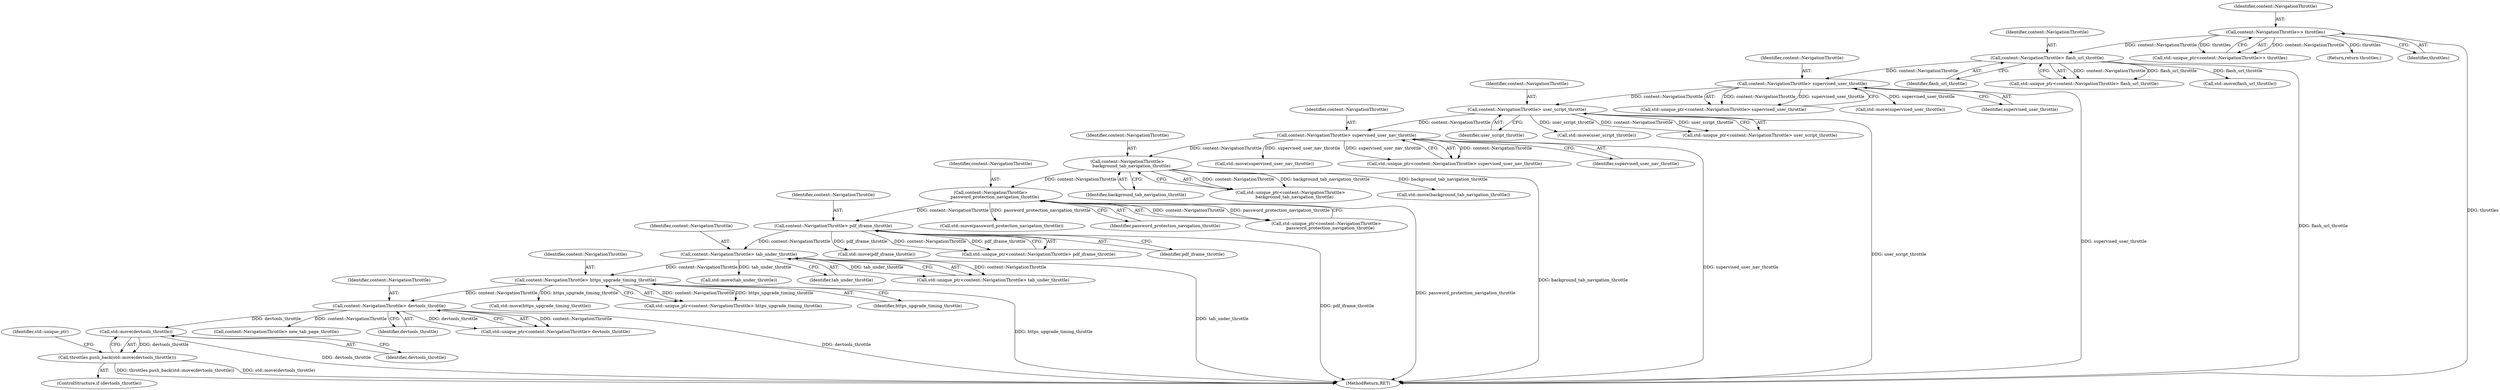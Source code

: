digraph "0_Chrome_5bb223676defeba9c44a5ce42460c86e24561e73@API" {
"1000331" [label="(Call,std::move(devtools_throttle))"];
"1000323" [label="(Call,content::NavigationThrottle> devtools_throttle)"];
"1000310" [label="(Call,content::NavigationThrottle> https_upgrade_timing_throttle)"];
"1000269" [label="(Call,content::NavigationThrottle> tab_under_throttle)"];
"1000256" [label="(Call,content::NavigationThrottle> pdf_iframe_throttle)"];
"1000242" [label="(Call,content::NavigationThrottle>\n      password_protection_navigation_throttle)"];
"1000229" [label="(Call,content::NavigationThrottle>\n      background_tab_navigation_throttle)"];
"1000205" [label="(Call,content::NavigationThrottle> supervised_user_nav_throttle)"];
"1000192" [label="(Call,content::NavigationThrottle> user_script_throttle)"];
"1000132" [label="(Call,content::NavigationThrottle> supervised_user_throttle)"];
"1000119" [label="(Call,content::NavigationThrottle> flash_url_throttle)"];
"1000107" [label="(Call,content::NavigationThrottle>> throttles)"];
"1000330" [label="(Call,throttles.push_back(std::move(devtools_throttle)))"];
"1000121" [label="(Identifier,flash_url_throttle)"];
"1000193" [label="(Identifier,content::NavigationThrottle)"];
"1000206" [label="(Identifier,content::NavigationThrottle)"];
"1000318" [label="(Call,std::move(https_upgrade_timing_throttle))"];
"1000330" [label="(Call,throttles.push_back(std::move(devtools_throttle)))"];
"1000277" [label="(Call,std::move(tab_under_throttle))"];
"1000230" [label="(Identifier,content::NavigationThrottle)"];
"1000107" [label="(Call,content::NavigationThrottle>> throttles)"];
"1000231" [label="(Identifier,background_tab_navigation_throttle)"];
"1000336" [label="(Call,content::NavigationThrottle> new_tab_page_throttle)"];
"1000270" [label="(Identifier,content::NavigationThrottle)"];
"1000132" [label="(Call,content::NavigationThrottle> supervised_user_throttle)"];
"1000130" [label="(Call,std::unique_ptr<content::NavigationThrottle> supervised_user_throttle)"];
"1000335" [label="(Identifier,std::unique_ptr)"];
"1000105" [label="(Call,std::unique_ptr<content::NavigationThrottle>> throttles)"];
"1000310" [label="(Call,content::NavigationThrottle> https_upgrade_timing_throttle)"];
"1000251" [label="(Call,std::move(password_protection_navigation_throttle))"];
"1000324" [label="(Identifier,content::NavigationThrottle)"];
"1000140" [label="(Call,std::move(supervised_user_throttle))"];
"1000242" [label="(Call,content::NavigationThrottle>\n      password_protection_navigation_throttle)"];
"1000271" [label="(Identifier,tab_under_throttle)"];
"1000325" [label="(Identifier,devtools_throttle)"];
"1000308" [label="(Call,std::unique_ptr<content::NavigationThrottle> https_upgrade_timing_throttle)"];
"1000194" [label="(Identifier,user_script_throttle)"];
"1000395" [label="(Return,return throttles;)"];
"1000205" [label="(Call,content::NavigationThrottle> supervised_user_nav_throttle)"];
"1000323" [label="(Call,content::NavigationThrottle> devtools_throttle)"];
"1000200" [label="(Call,std::move(user_script_throttle))"];
"1000397" [label="(MethodReturn,RET)"];
"1000269" [label="(Call,content::NavigationThrottle> tab_under_throttle)"];
"1000227" [label="(Call,std::unique_ptr<content::NavigationThrottle>\n      background_tab_navigation_throttle)"];
"1000133" [label="(Identifier,content::NavigationThrottle)"];
"1000312" [label="(Identifier,https_upgrade_timing_throttle)"];
"1000237" [label="(Call,std::move(background_tab_navigation_throttle))"];
"1000311" [label="(Identifier,content::NavigationThrottle)"];
"1000321" [label="(Call,std::unique_ptr<content::NavigationThrottle> devtools_throttle)"];
"1000264" [label="(Call,std::move(pdf_iframe_throttle))"];
"1000256" [label="(Call,content::NavigationThrottle> pdf_iframe_throttle)"];
"1000267" [label="(Call,std::unique_ptr<content::NavigationThrottle> tab_under_throttle)"];
"1000244" [label="(Identifier,password_protection_navigation_throttle)"];
"1000229" [label="(Call,content::NavigationThrottle>\n      background_tab_navigation_throttle)"];
"1000213" [label="(Call,std::move(supervised_user_nav_throttle))"];
"1000119" [label="(Call,content::NavigationThrottle> flash_url_throttle)"];
"1000117" [label="(Call,std::unique_ptr<content::NavigationThrottle> flash_url_throttle)"];
"1000120" [label="(Identifier,content::NavigationThrottle)"];
"1000127" [label="(Call,std::move(flash_url_throttle))"];
"1000109" [label="(Identifier,throttles)"];
"1000203" [label="(Call,std::unique_ptr<content::NavigationThrottle> supervised_user_nav_throttle)"];
"1000108" [label="(Identifier,content::NavigationThrottle)"];
"1000243" [label="(Identifier,content::NavigationThrottle)"];
"1000254" [label="(Call,std::unique_ptr<content::NavigationThrottle> pdf_iframe_throttle)"];
"1000257" [label="(Identifier,content::NavigationThrottle)"];
"1000328" [label="(ControlStructure,if (devtools_throttle))"];
"1000240" [label="(Call,std::unique_ptr<content::NavigationThrottle>\n      password_protection_navigation_throttle)"];
"1000331" [label="(Call,std::move(devtools_throttle))"];
"1000192" [label="(Call,content::NavigationThrottle> user_script_throttle)"];
"1000190" [label="(Call,std::unique_ptr<content::NavigationThrottle> user_script_throttle)"];
"1000332" [label="(Identifier,devtools_throttle)"];
"1000207" [label="(Identifier,supervised_user_nav_throttle)"];
"1000258" [label="(Identifier,pdf_iframe_throttle)"];
"1000134" [label="(Identifier,supervised_user_throttle)"];
"1000331" -> "1000330"  [label="AST: "];
"1000331" -> "1000332"  [label="CFG: "];
"1000332" -> "1000331"  [label="AST: "];
"1000330" -> "1000331"  [label="CFG: "];
"1000331" -> "1000397"  [label="DDG: devtools_throttle"];
"1000331" -> "1000330"  [label="DDG: devtools_throttle"];
"1000323" -> "1000331"  [label="DDG: devtools_throttle"];
"1000323" -> "1000321"  [label="AST: "];
"1000323" -> "1000325"  [label="CFG: "];
"1000324" -> "1000323"  [label="AST: "];
"1000325" -> "1000323"  [label="AST: "];
"1000321" -> "1000323"  [label="CFG: "];
"1000323" -> "1000397"  [label="DDG: devtools_throttle"];
"1000323" -> "1000321"  [label="DDG: content::NavigationThrottle"];
"1000323" -> "1000321"  [label="DDG: devtools_throttle"];
"1000310" -> "1000323"  [label="DDG: content::NavigationThrottle"];
"1000323" -> "1000336"  [label="DDG: content::NavigationThrottle"];
"1000310" -> "1000308"  [label="AST: "];
"1000310" -> "1000312"  [label="CFG: "];
"1000311" -> "1000310"  [label="AST: "];
"1000312" -> "1000310"  [label="AST: "];
"1000308" -> "1000310"  [label="CFG: "];
"1000310" -> "1000397"  [label="DDG: https_upgrade_timing_throttle"];
"1000310" -> "1000308"  [label="DDG: content::NavigationThrottle"];
"1000310" -> "1000308"  [label="DDG: https_upgrade_timing_throttle"];
"1000269" -> "1000310"  [label="DDG: content::NavigationThrottle"];
"1000310" -> "1000318"  [label="DDG: https_upgrade_timing_throttle"];
"1000269" -> "1000267"  [label="AST: "];
"1000269" -> "1000271"  [label="CFG: "];
"1000270" -> "1000269"  [label="AST: "];
"1000271" -> "1000269"  [label="AST: "];
"1000267" -> "1000269"  [label="CFG: "];
"1000269" -> "1000397"  [label="DDG: tab_under_throttle"];
"1000269" -> "1000267"  [label="DDG: content::NavigationThrottle"];
"1000269" -> "1000267"  [label="DDG: tab_under_throttle"];
"1000256" -> "1000269"  [label="DDG: content::NavigationThrottle"];
"1000269" -> "1000277"  [label="DDG: tab_under_throttle"];
"1000256" -> "1000254"  [label="AST: "];
"1000256" -> "1000258"  [label="CFG: "];
"1000257" -> "1000256"  [label="AST: "];
"1000258" -> "1000256"  [label="AST: "];
"1000254" -> "1000256"  [label="CFG: "];
"1000256" -> "1000397"  [label="DDG: pdf_iframe_throttle"];
"1000256" -> "1000254"  [label="DDG: content::NavigationThrottle"];
"1000256" -> "1000254"  [label="DDG: pdf_iframe_throttle"];
"1000242" -> "1000256"  [label="DDG: content::NavigationThrottle"];
"1000256" -> "1000264"  [label="DDG: pdf_iframe_throttle"];
"1000242" -> "1000240"  [label="AST: "];
"1000242" -> "1000244"  [label="CFG: "];
"1000243" -> "1000242"  [label="AST: "];
"1000244" -> "1000242"  [label="AST: "];
"1000240" -> "1000242"  [label="CFG: "];
"1000242" -> "1000397"  [label="DDG: password_protection_navigation_throttle"];
"1000242" -> "1000240"  [label="DDG: content::NavigationThrottle"];
"1000242" -> "1000240"  [label="DDG: password_protection_navigation_throttle"];
"1000229" -> "1000242"  [label="DDG: content::NavigationThrottle"];
"1000242" -> "1000251"  [label="DDG: password_protection_navigation_throttle"];
"1000229" -> "1000227"  [label="AST: "];
"1000229" -> "1000231"  [label="CFG: "];
"1000230" -> "1000229"  [label="AST: "];
"1000231" -> "1000229"  [label="AST: "];
"1000227" -> "1000229"  [label="CFG: "];
"1000229" -> "1000397"  [label="DDG: background_tab_navigation_throttle"];
"1000229" -> "1000227"  [label="DDG: content::NavigationThrottle"];
"1000229" -> "1000227"  [label="DDG: background_tab_navigation_throttle"];
"1000205" -> "1000229"  [label="DDG: content::NavigationThrottle"];
"1000229" -> "1000237"  [label="DDG: background_tab_navigation_throttle"];
"1000205" -> "1000203"  [label="AST: "];
"1000205" -> "1000207"  [label="CFG: "];
"1000206" -> "1000205"  [label="AST: "];
"1000207" -> "1000205"  [label="AST: "];
"1000203" -> "1000205"  [label="CFG: "];
"1000205" -> "1000397"  [label="DDG: supervised_user_nav_throttle"];
"1000205" -> "1000203"  [label="DDG: content::NavigationThrottle"];
"1000205" -> "1000203"  [label="DDG: supervised_user_nav_throttle"];
"1000192" -> "1000205"  [label="DDG: content::NavigationThrottle"];
"1000205" -> "1000213"  [label="DDG: supervised_user_nav_throttle"];
"1000192" -> "1000190"  [label="AST: "];
"1000192" -> "1000194"  [label="CFG: "];
"1000193" -> "1000192"  [label="AST: "];
"1000194" -> "1000192"  [label="AST: "];
"1000190" -> "1000192"  [label="CFG: "];
"1000192" -> "1000397"  [label="DDG: user_script_throttle"];
"1000192" -> "1000190"  [label="DDG: content::NavigationThrottle"];
"1000192" -> "1000190"  [label="DDG: user_script_throttle"];
"1000132" -> "1000192"  [label="DDG: content::NavigationThrottle"];
"1000192" -> "1000200"  [label="DDG: user_script_throttle"];
"1000132" -> "1000130"  [label="AST: "];
"1000132" -> "1000134"  [label="CFG: "];
"1000133" -> "1000132"  [label="AST: "];
"1000134" -> "1000132"  [label="AST: "];
"1000130" -> "1000132"  [label="CFG: "];
"1000132" -> "1000397"  [label="DDG: supervised_user_throttle"];
"1000132" -> "1000130"  [label="DDG: content::NavigationThrottle"];
"1000132" -> "1000130"  [label="DDG: supervised_user_throttle"];
"1000119" -> "1000132"  [label="DDG: content::NavigationThrottle"];
"1000132" -> "1000140"  [label="DDG: supervised_user_throttle"];
"1000119" -> "1000117"  [label="AST: "];
"1000119" -> "1000121"  [label="CFG: "];
"1000120" -> "1000119"  [label="AST: "];
"1000121" -> "1000119"  [label="AST: "];
"1000117" -> "1000119"  [label="CFG: "];
"1000119" -> "1000397"  [label="DDG: flash_url_throttle"];
"1000119" -> "1000117"  [label="DDG: content::NavigationThrottle"];
"1000119" -> "1000117"  [label="DDG: flash_url_throttle"];
"1000107" -> "1000119"  [label="DDG: content::NavigationThrottle"];
"1000119" -> "1000127"  [label="DDG: flash_url_throttle"];
"1000107" -> "1000105"  [label="AST: "];
"1000107" -> "1000109"  [label="CFG: "];
"1000108" -> "1000107"  [label="AST: "];
"1000109" -> "1000107"  [label="AST: "];
"1000105" -> "1000107"  [label="CFG: "];
"1000107" -> "1000397"  [label="DDG: throttles"];
"1000107" -> "1000105"  [label="DDG: content::NavigationThrottle"];
"1000107" -> "1000105"  [label="DDG: throttles"];
"1000107" -> "1000395"  [label="DDG: throttles"];
"1000330" -> "1000328"  [label="AST: "];
"1000335" -> "1000330"  [label="CFG: "];
"1000330" -> "1000397"  [label="DDG: std::move(devtools_throttle)"];
"1000330" -> "1000397"  [label="DDG: throttles.push_back(std::move(devtools_throttle))"];
}
